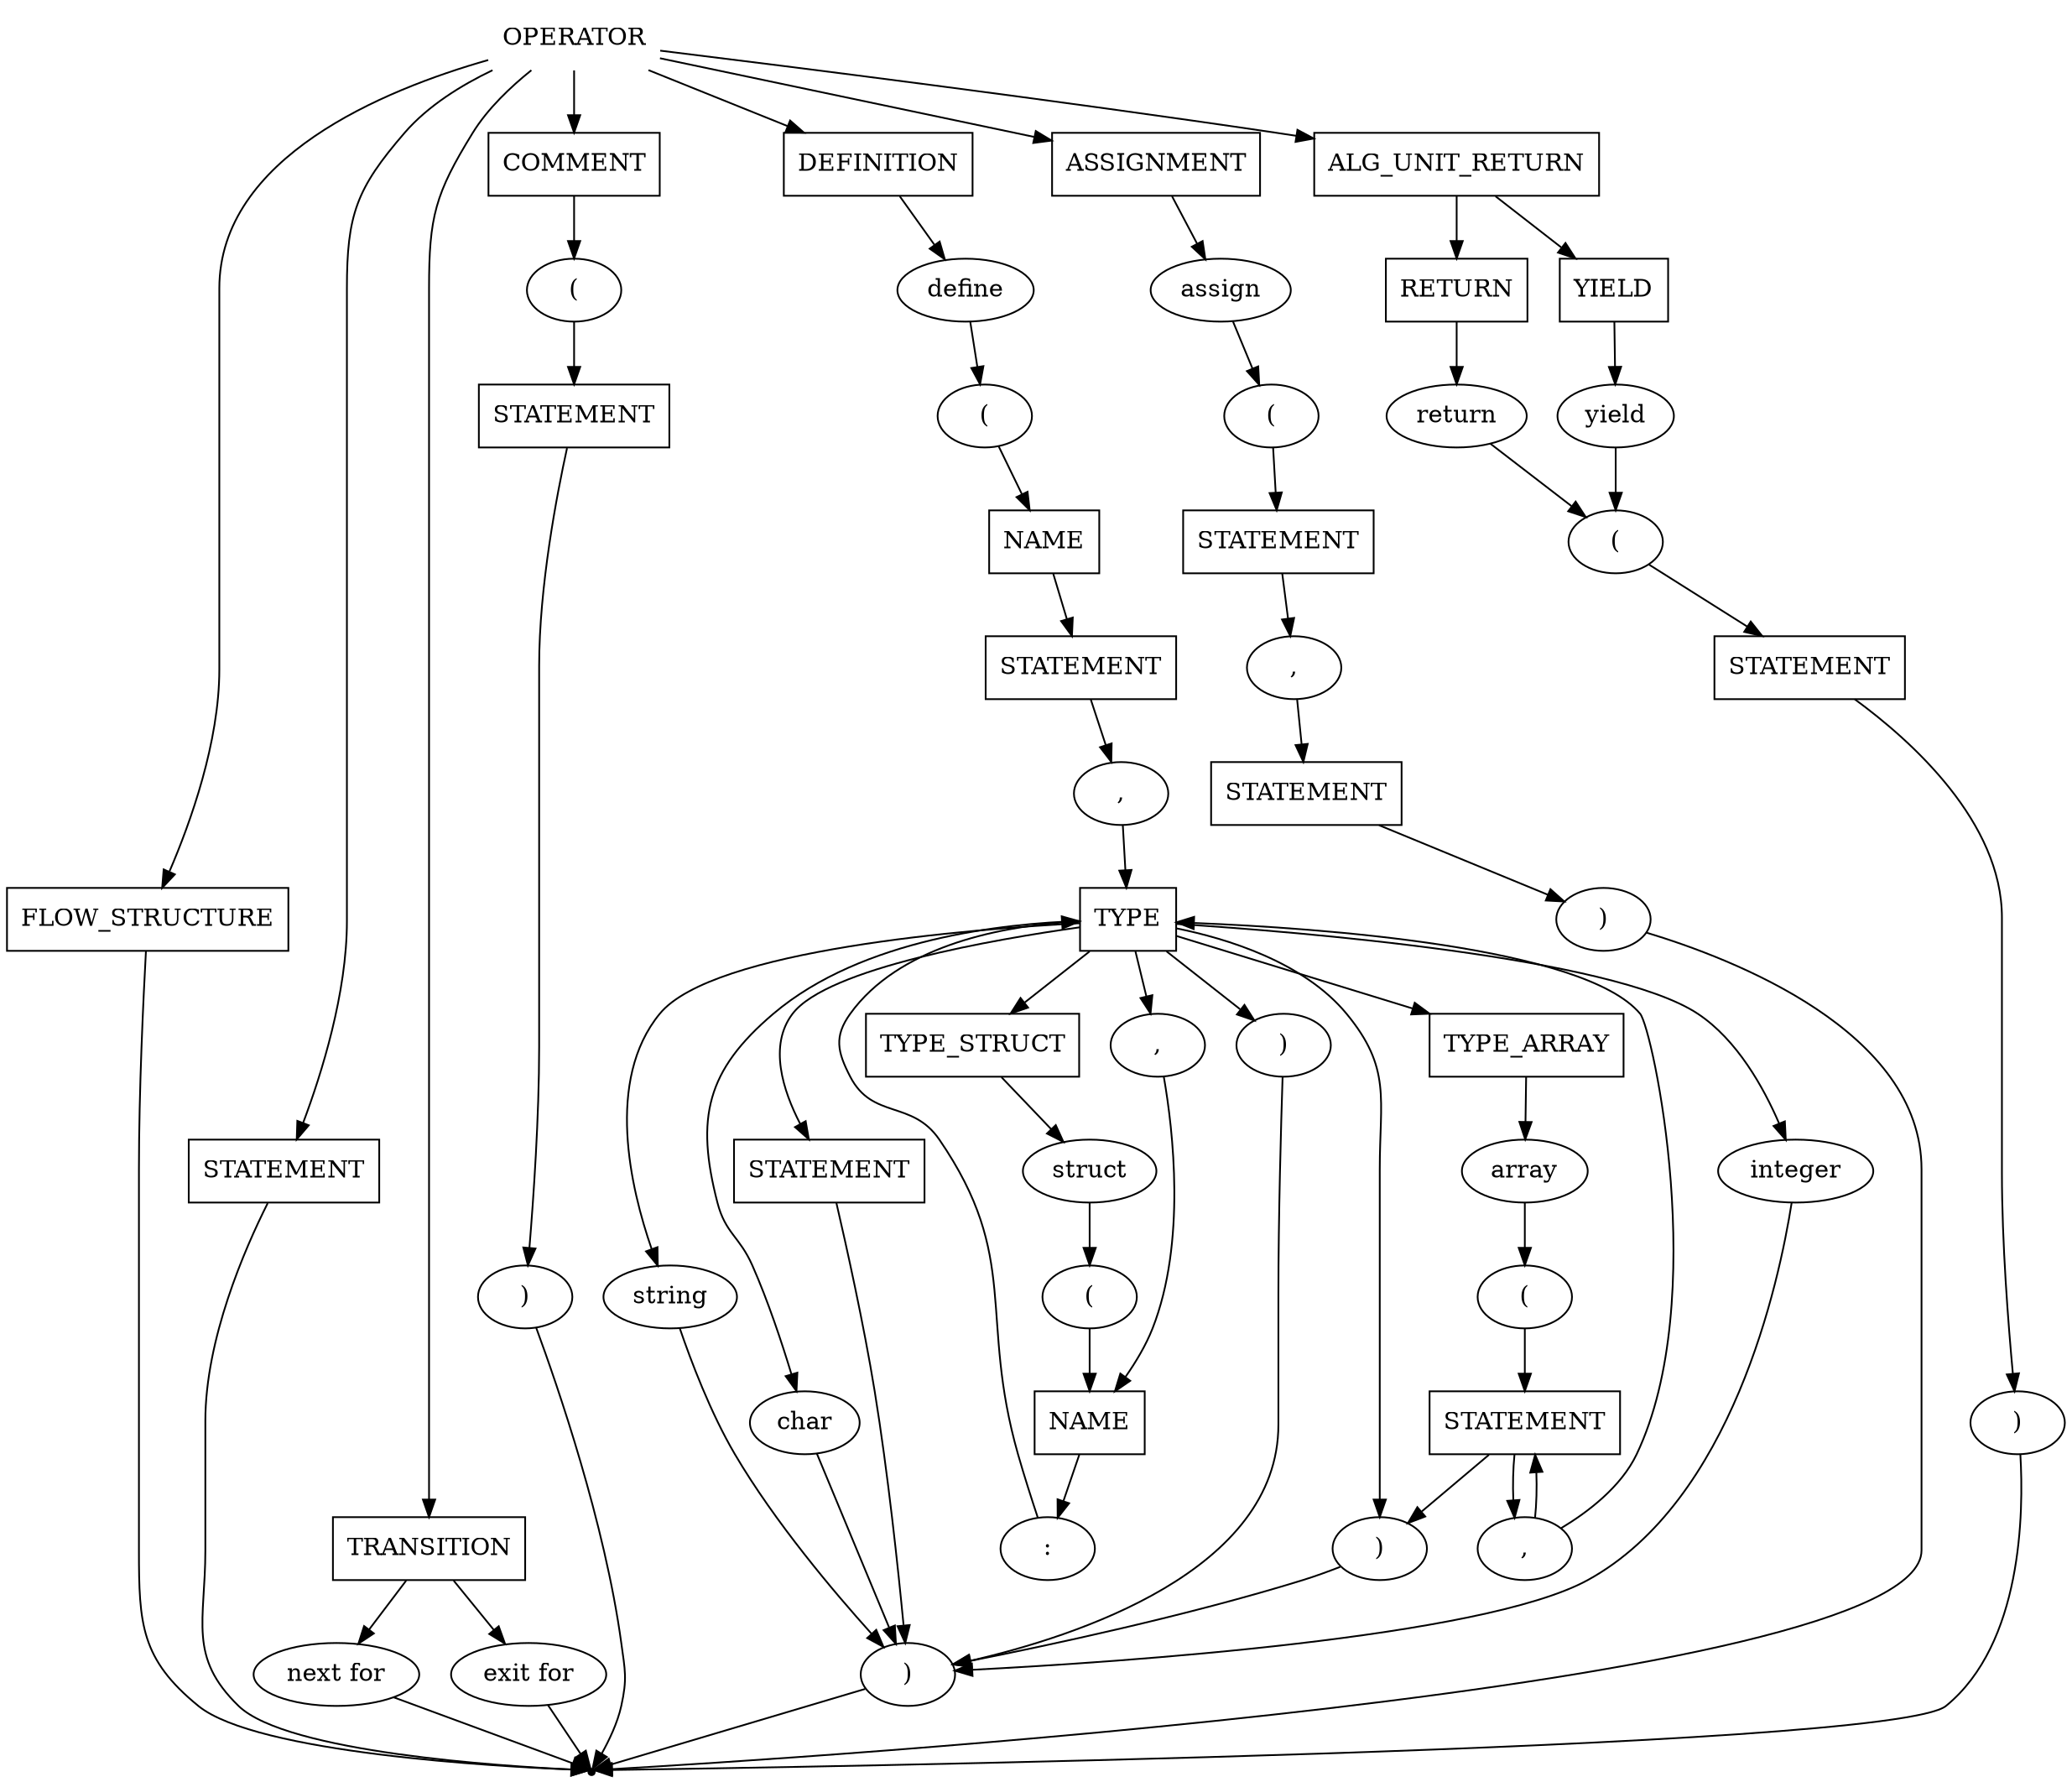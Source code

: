 digraph OPERATOR {
    start [label=OPERATOR shape=plaintext]
    definition [label=DEFINITION shape=box]
    flow_structure [label=FLOW_STRUCTURE shape=box]
    alg_unit_return [label=ALG_UNIT_RETURN shape=box]
    assignment [label=ASSIGNMENT shape=box]
    statement [label=STATEMENT shape=box]
    transition [label=TRANSITION shape=box]

    next_for [label="next for" shape=oval]
    exit_for [label="exit for" shape=oval]

    comment [label=COMMENT shape=box]
    comment_open [label="(" shape=oval]
    comment_close [label=")" shape=oval]
    comment_statement [label=STATEMENT shape=box]

    define [label=define shape=oval]
    define_open [label="(" shape=oval]
    define_var_name [label=NAME shape=box]
    define_name_statement [label=STATEMENT shape=box]
    define_comma [label="," shape=oval]
    define_type [label=TYPE shape=box]
    define_close [label=")" shape=oval]

    type_array [label=TYPE_ARRAY shape=box]
    type_struct [label=TYPE_STRUCT shape=box]
    int [label=integer shape=oval]
    str [label=string shape=oval]
    char [label=char shape=oval]
    type_statement [label=STATEMENT shape=box]

    array [label=array shape=oval]
    array_open [label="(" shape=oval]
    array_statement [label=STATEMENT shape=box]
    array_close [label=")" shape=oval]
    array_comma [label="," shape=oval]

    struct [label=struct shape=oval]
    struct_open [label="(" shape=oval]
    struct_name [label=NAME shape=box]
    struct_close [label=")" shape=oval]
    struct_comma [label="," shape=oval]
    struct_colon [label=":" shape=oval]

    assign [label=assign shape=oval]
    assign_open [label="(" shape=oval]
    assign_statement_left [label=STATEMENT shape=box]
    assign_comma [label="," shape=oval]
    assign_statement_right [label=STATEMENT shape=box]
    assign_close [label=")" shape=oval]

    return [label=RETURN shape=box]
    return_command [label="return" shape=oval]
    return_command_statement [label=STATEMENT shape=box]
    return_command_br_open [label="(" shape=oval]
    return_command_br_close [label=")" shape=oval]

    yield [label=YIELD shape=box]
    yield_command [label="yield" shape=oval]

    end [label="" shape=point]

    start -> definition
    start -> flow_structure
    start -> assignment
    start -> statement
    start -> transition
    start -> comment
    start -> alg_unit_return

    alg_unit_return -> return
    alg_unit_return -> yield

    return -> return_command
    return_command -> return_command_br_open
    return_command_br_open -> return_command_statement
    return_command_statement -> return_command_br_close
    return_command_br_close -> end
    
    yield -> yield_command
    yield_command -> return_command_br_open

    flow_structure -> end

    assignment -> assign
    assign -> assign_open
    assign_open -> assign_statement_left
    assign_statement_left -> assign_comma
    assign_comma -> assign_statement_right
    assign_statement_right -> assign_close
    assign_close -> end

    definition -> define
    define -> define_open
    define_open -> define_var_name
    define_var_name -> define_name_statement
    define_name_statement -> define_comma
    define_comma -> define_type

    define_type -> type_array
    define_type -> type_struct
    define_type -> int
    define_type -> str
    define_type -> char
    define_type -> type_statement

    type_array -> array
    array -> array_open
    array_open -> array_statement
    array_statement -> array_comma
    array_comma -> define_type
    array_comma -> array_statement
    define_type -> array_close
    array_statement -> array_close
    array_close -> define_close

    type_struct -> struct
    struct -> struct_open
    struct_open -> struct_name
    struct_name -> struct_colon
    struct_colon -> define_type
    define_type -> struct_comma
    struct_comma -> struct_name
    define_type -> struct_close
    struct_close -> define_close

    int -> define_close
    str -> define_close
    char -> define_close
    type_statement -> define_close

    define_close -> end

    statement -> end

    transition -> next_for
    transition -> exit_for
    next_for -> end
    exit_for -> end

    comment -> comment_open
    comment_open -> comment_statement
    comment_statement -> comment_close
    comment_close -> end
}
